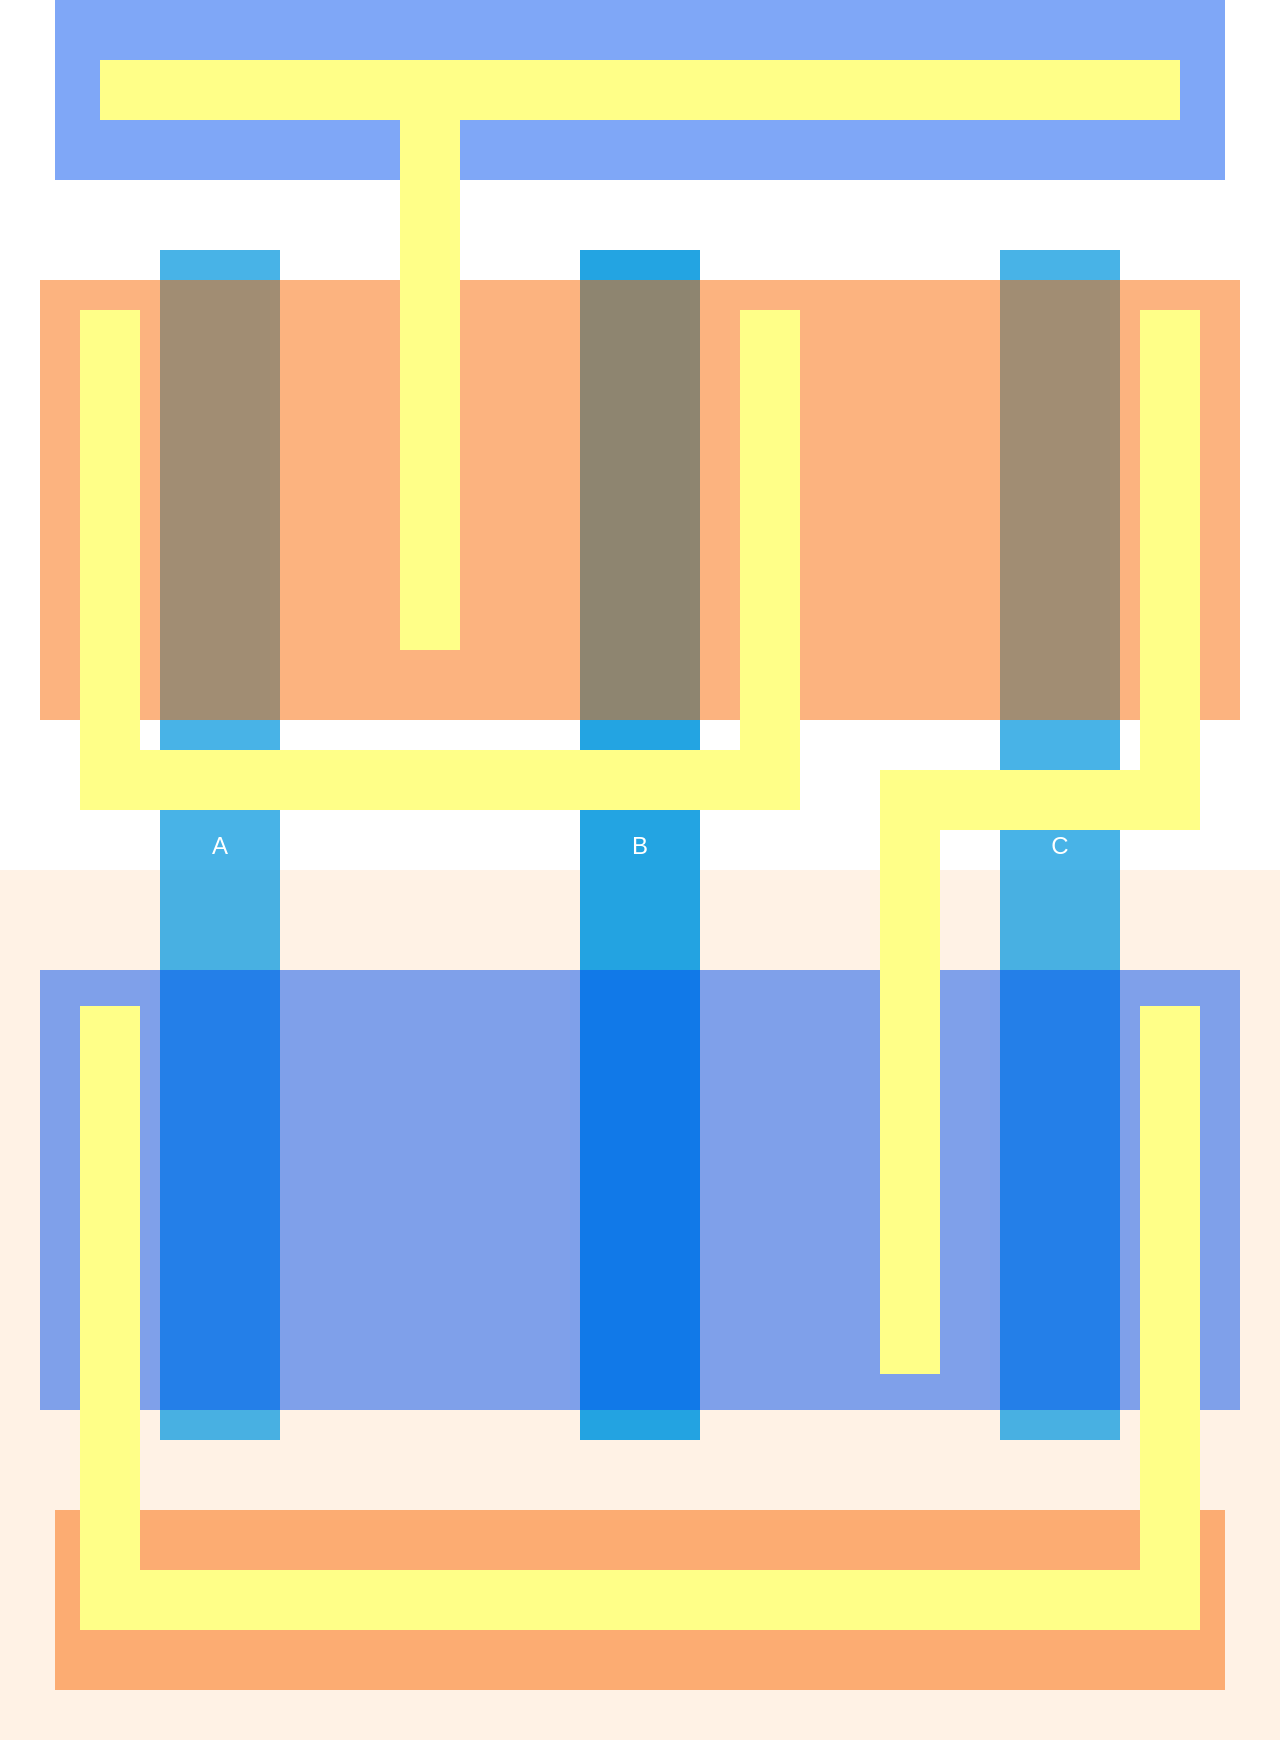 <mxfile version="20.0.4" type="github">
  <diagram id="ppd3f7oC5xCHemfCn84l" name="Page-1">
    <mxGraphModel dx="572" dy="1982" grid="1" gridSize="10" guides="1" tooltips="1" connect="1" arrows="1" fold="1" page="1" pageScale="1" pageWidth="850" pageHeight="1100" math="0" shadow="0">
      <root>
        <mxCell id="0" />
        <mxCell id="1" parent="0" />
        <mxCell id="ah_-_uCRtWPQr3SFTx1z-22" value="" style="rounded=0;whiteSpace=wrap;html=1;fillColor=#ffe6cc;strokeColor=none;glass=0;opacity=50;" vertex="1" parent="1">
          <mxGeometry x="1060" y="400" width="640" height="435" as="geometry" />
        </mxCell>
        <mxCell id="ah_-_uCRtWPQr3SFTx1z-23" value="" style="rounded=0;whiteSpace=wrap;html=1;fillColor=#1ba1e2;strokeColor=none;glass=0;opacity=80;fontColor=#ffffff;" vertex="1" parent="1">
          <mxGeometry x="1350" y="90" width="60" height="595" as="geometry" />
        </mxCell>
        <mxCell id="ah_-_uCRtWPQr3SFTx1z-24" value="A" style="rounded=0;whiteSpace=wrap;html=1;fillColor=#1ba1e2;strokeColor=none;glass=0;opacity=80;fontColor=#ffffff;" vertex="1" parent="1">
          <mxGeometry x="1140" y="90" width="60" height="595" as="geometry" />
        </mxCell>
        <mxCell id="ah_-_uCRtWPQr3SFTx1z-26" value="C" style="rounded=0;whiteSpace=wrap;html=1;fillColor=#1ba1e2;strokeColor=none;glass=0;opacity=80;fontColor=#ffffff;" vertex="1" parent="1">
          <mxGeometry x="1560" y="90" width="60" height="595" as="geometry" />
        </mxCell>
        <mxCell id="ah_-_uCRtWPQr3SFTx1z-27" value="B" style="rounded=0;whiteSpace=wrap;html=1;fillColor=#1ba1e2;strokeColor=none;glass=0;opacity=80;fontColor=#ffffff;" vertex="1" parent="1">
          <mxGeometry x="1350" y="90" width="60" height="595" as="geometry" />
        </mxCell>
        <mxCell id="ah_-_uCRtWPQr3SFTx1z-29" value="" style="rounded=0;whiteSpace=wrap;html=1;fillColor=#0050ef;strokeColor=none;glass=0;opacity=50;fontColor=#ffffff;" vertex="1" parent="1">
          <mxGeometry x="1080" y="450" width="600" height="220" as="geometry" />
        </mxCell>
        <mxCell id="ah_-_uCRtWPQr3SFTx1z-30" value="" style="rounded=0;whiteSpace=wrap;html=1;fillColor=#fa6800;strokeColor=none;glass=0;opacity=50;fontColor=#000000;" vertex="1" parent="1">
          <mxGeometry x="1087.5" y="720" width="585" height="90" as="geometry" />
        </mxCell>
        <mxCell id="ah_-_uCRtWPQr3SFTx1z-31" value="" style="rounded=0;whiteSpace=wrap;html=1;fillColor=#ffff88;strokeColor=none;glass=0;" vertex="1" parent="1">
          <mxGeometry x="1100" y="468" width="30" height="312" as="geometry" />
        </mxCell>
        <mxCell id="ah_-_uCRtWPQr3SFTx1z-32" value="" style="rounded=0;whiteSpace=wrap;html=1;fillColor=#ffff88;strokeColor=none;glass=0;" vertex="1" parent="1">
          <mxGeometry x="1110" y="750" width="540" height="30" as="geometry" />
        </mxCell>
        <mxCell id="ah_-_uCRtWPQr3SFTx1z-33" value="" style="rounded=0;whiteSpace=wrap;html=1;fillColor=#ffff88;strokeColor=none;glass=0;" vertex="1" parent="1">
          <mxGeometry x="1630" y="468" width="30" height="312" as="geometry" />
        </mxCell>
        <mxCell id="ah_-_uCRtWPQr3SFTx1z-36" value="" style="rounded=0;whiteSpace=wrap;html=1;fillColor=#ffff88;strokeColor=none;glass=0;" vertex="1" parent="1">
          <mxGeometry x="1500" y="350" width="30" height="302" as="geometry" />
        </mxCell>
        <mxCell id="ah_-_uCRtWPQr3SFTx1z-38" value="" style="rounded=0;whiteSpace=wrap;html=1;fillColor=#fa6800;strokeColor=none;glass=0;opacity=50;fontColor=#000000;" vertex="1" parent="1">
          <mxGeometry x="1080" y="105" width="600" height="220" as="geometry" />
        </mxCell>
        <mxCell id="ah_-_uCRtWPQr3SFTx1z-40" value="" style="rounded=0;whiteSpace=wrap;html=1;fillColor=#ffff88;strokeColor=none;glass=0;" vertex="1" parent="1">
          <mxGeometry x="1630" y="120" width="30" height="250" as="geometry" />
        </mxCell>
        <mxCell id="ah_-_uCRtWPQr3SFTx1z-42" value="" style="rounded=0;whiteSpace=wrap;html=1;fillColor=#ffff88;strokeColor=none;glass=0;" vertex="1" parent="1">
          <mxGeometry x="1100" y="340" width="360" height="30" as="geometry" />
        </mxCell>
        <mxCell id="ah_-_uCRtWPQr3SFTx1z-43" value="" style="rounded=0;whiteSpace=wrap;html=1;fillColor=#ffff88;strokeColor=none;glass=0;" vertex="1" parent="1">
          <mxGeometry x="1100" y="120" width="30" height="250" as="geometry" />
        </mxCell>
        <mxCell id="ah_-_uCRtWPQr3SFTx1z-46" value="" style="rounded=0;whiteSpace=wrap;html=1;fillColor=#0050ef;strokeColor=none;glass=0;opacity=50;fontColor=#ffffff;" vertex="1" parent="1">
          <mxGeometry x="1087.5" y="-35" width="585" height="90" as="geometry" />
        </mxCell>
        <mxCell id="ah_-_uCRtWPQr3SFTx1z-47" value="" style="rounded=0;whiteSpace=wrap;html=1;fillColor=#ffff88;strokeColor=none;glass=0;" vertex="1" parent="1">
          <mxGeometry x="1430" y="120" width="30" height="250" as="geometry" />
        </mxCell>
        <mxCell id="ah_-_uCRtWPQr3SFTx1z-48" value="" style="rounded=0;whiteSpace=wrap;html=1;fillColor=#ffff88;strokeColor=none;glass=0;" vertex="1" parent="1">
          <mxGeometry x="1500" y="350" width="160" height="30" as="geometry" />
        </mxCell>
        <mxCell id="ah_-_uCRtWPQr3SFTx1z-49" value="" style="rounded=0;whiteSpace=wrap;html=1;fillColor=#ffff88;strokeColor=none;glass=0;" vertex="1" parent="1">
          <mxGeometry x="1260" width="30" height="290" as="geometry" />
        </mxCell>
        <mxCell id="ah_-_uCRtWPQr3SFTx1z-50" value="" style="rounded=0;whiteSpace=wrap;html=1;fillColor=#ffff88;strokeColor=none;glass=0;" vertex="1" parent="1">
          <mxGeometry x="1110" y="-5" width="540" height="30" as="geometry" />
        </mxCell>
      </root>
    </mxGraphModel>
  </diagram>
</mxfile>
